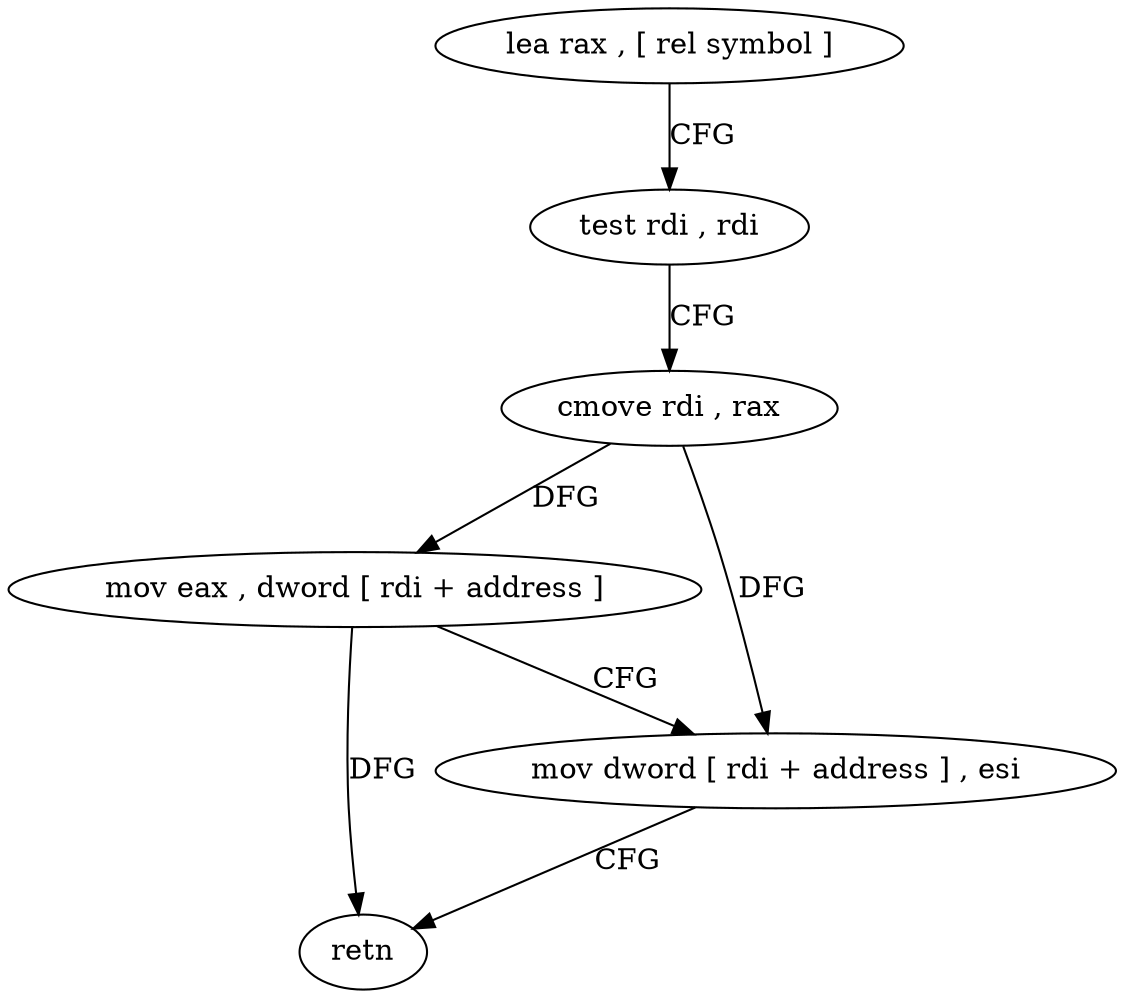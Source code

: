 digraph "func" {
"4228544" [label = "lea rax , [ rel symbol ]" ]
"4228551" [label = "test rdi , rdi" ]
"4228554" [label = "cmove rdi , rax" ]
"4228558" [label = "mov eax , dword [ rdi + address ]" ]
"4228561" [label = "mov dword [ rdi + address ] , esi" ]
"4228564" [label = "retn" ]
"4228544" -> "4228551" [ label = "CFG" ]
"4228551" -> "4228554" [ label = "CFG" ]
"4228554" -> "4228558" [ label = "DFG" ]
"4228554" -> "4228561" [ label = "DFG" ]
"4228558" -> "4228561" [ label = "CFG" ]
"4228558" -> "4228564" [ label = "DFG" ]
"4228561" -> "4228564" [ label = "CFG" ]
}
